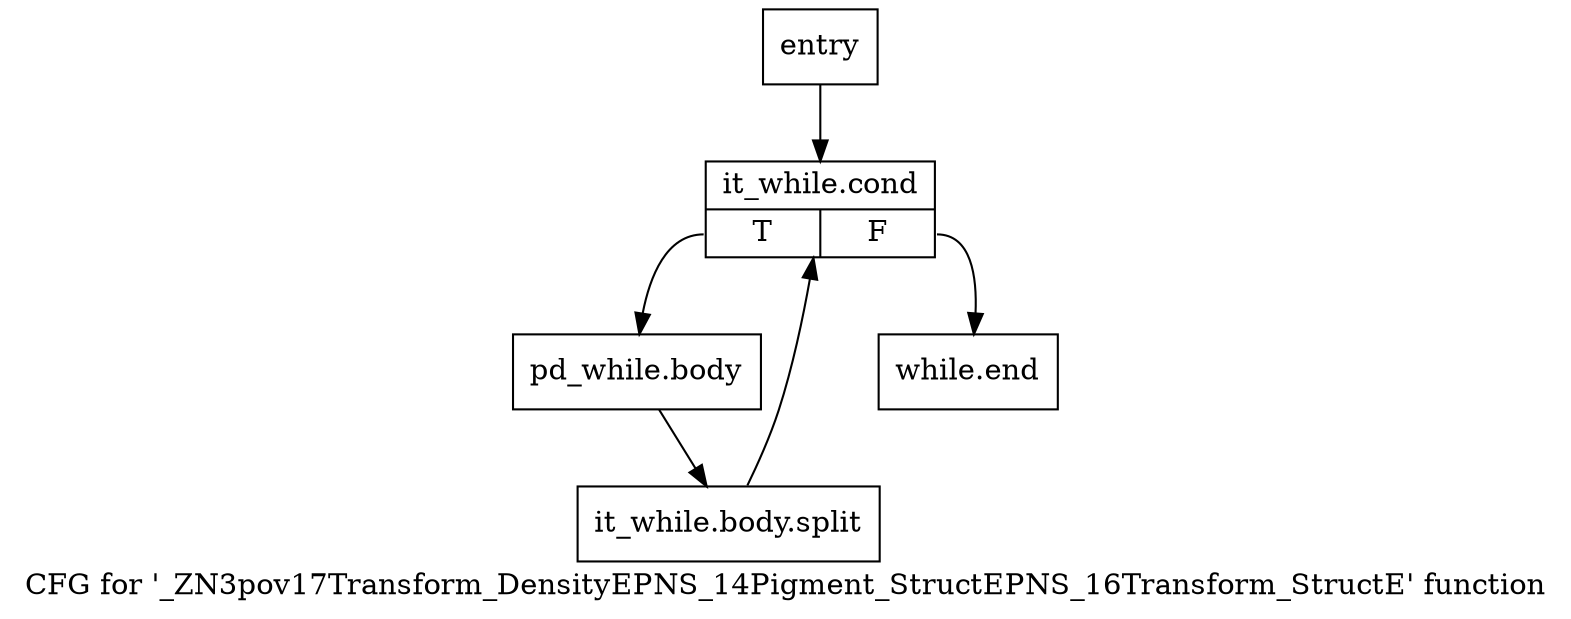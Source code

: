 digraph "CFG for '_ZN3pov17Transform_DensityEPNS_14Pigment_StructEPNS_16Transform_StructE' function" {
	label="CFG for '_ZN3pov17Transform_DensityEPNS_14Pigment_StructEPNS_16Transform_StructE' function";

	Node0x1617e20 [shape=record,label="{entry}"];
	Node0x1617e20 -> Node0x1617e70;
	Node0x1617e70 [shape=record,label="{it_while.cond|{<s0>T|<s1>F}}"];
	Node0x1617e70:s0 -> Node0x1617ec0;
	Node0x1617e70:s1 -> Node0x1617f10;
	Node0x1617ec0 [shape=record,label="{pd_while.body}"];
	Node0x1617ec0 -> Node0x328eee0;
	Node0x328eee0 [shape=record,label="{it_while.body.split}"];
	Node0x328eee0 -> Node0x1617e70;
	Node0x1617f10 [shape=record,label="{while.end}"];
}
